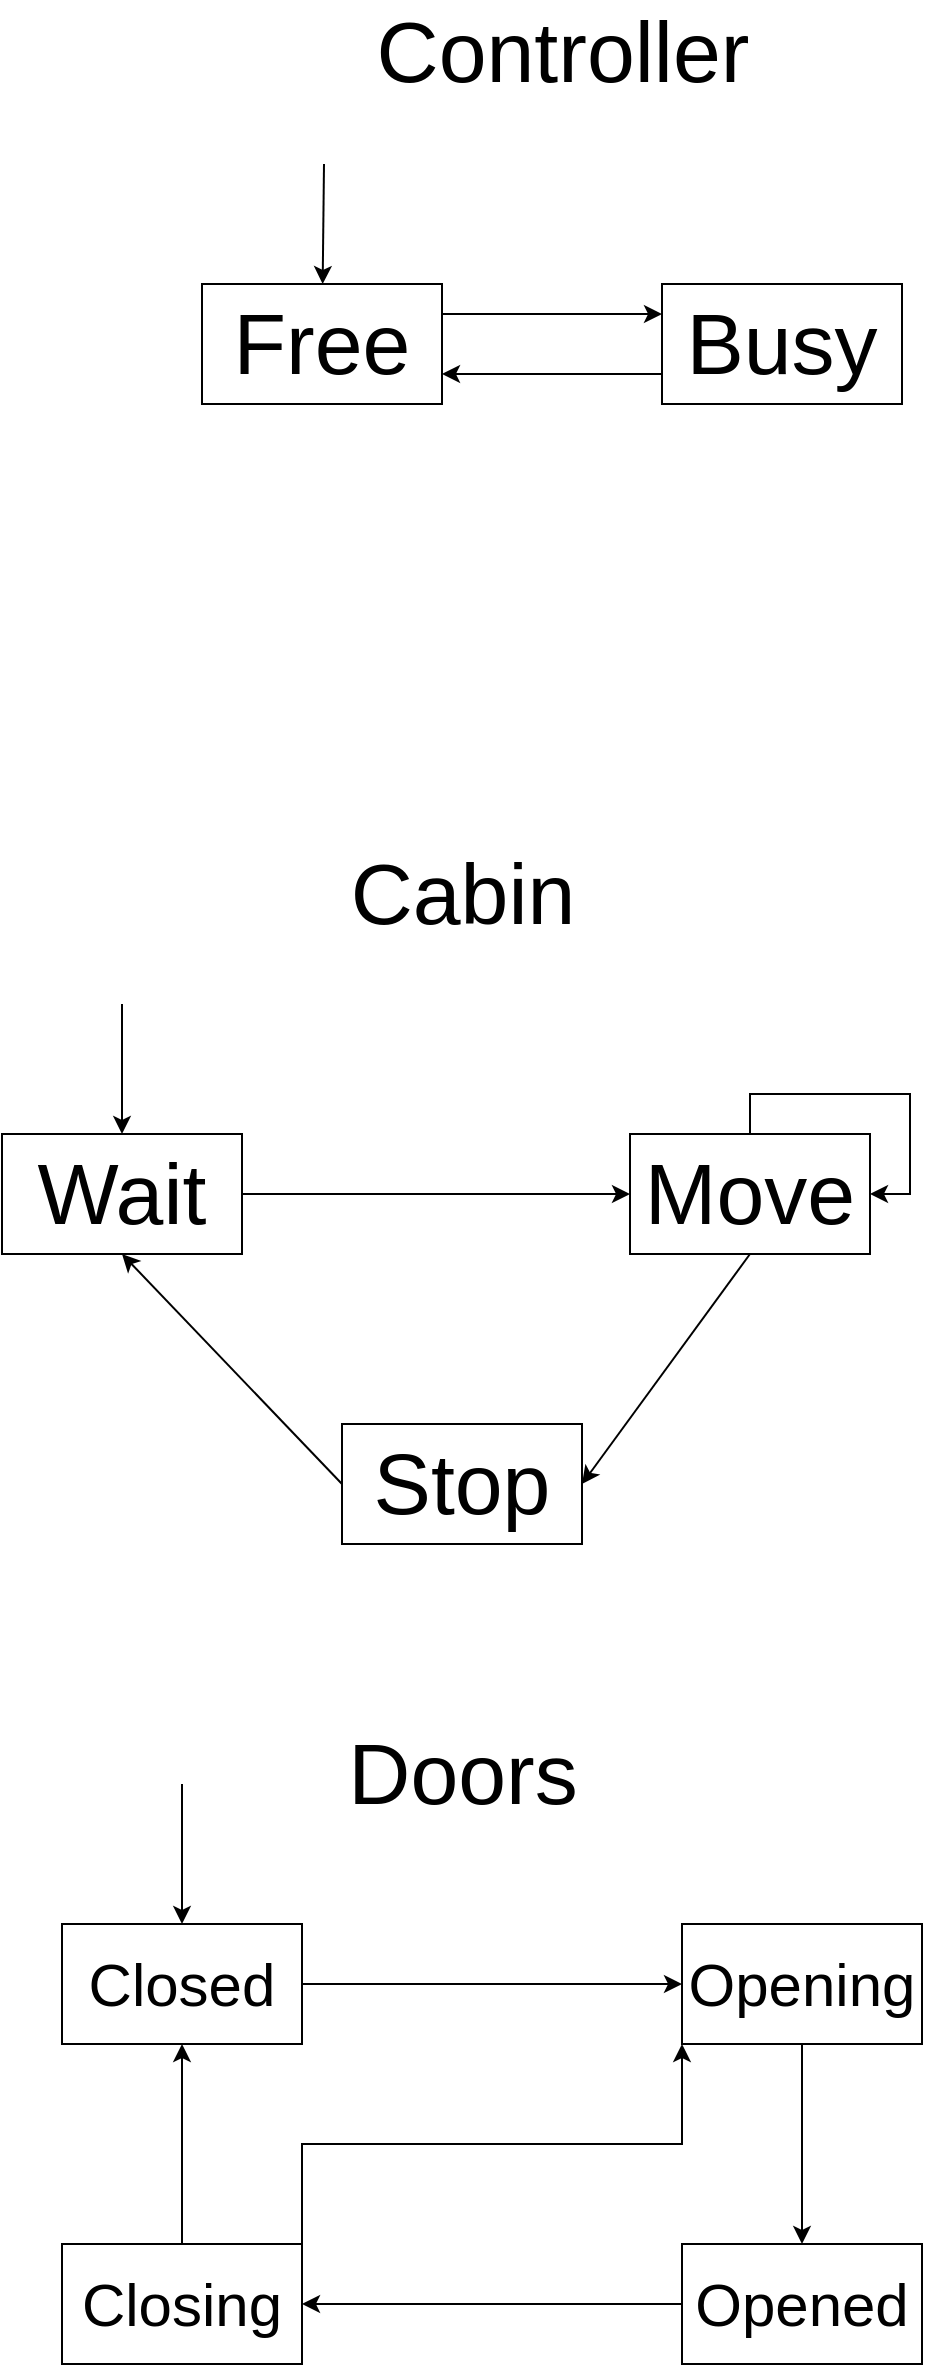 <mxfile version="13.1.14" type="device"><diagram id="fupgyfzpD4J1879KOA1N" name="Page-1"><mxGraphModel dx="1382" dy="1933" grid="1" gridSize="10" guides="1" tooltips="1" connect="1" arrows="1" fold="1" page="1" pageScale="1" pageWidth="827" pageHeight="1169" math="0" shadow="0"><root><mxCell id="0"/><mxCell id="1" parent="0"/><mxCell id="20x1G4Z7otm_dAEuGL1O-1" value="&lt;span style=&quot;font-size: 43px&quot;&gt;Controller&lt;br&gt;&lt;br&gt;&lt;/span&gt;" style="text;html=1;align=center;verticalAlign=middle;resizable=0;points=[];autosize=1;" vertex="1" parent="1"><mxGeometry x="280" y="-20" width="200" height="60" as="geometry"/></mxCell><mxCell id="20x1G4Z7otm_dAEuGL1O-3" value="&lt;font style=&quot;font-size: 43px&quot;&gt;Cabin&lt;/font&gt;" style="text;html=1;align=center;verticalAlign=middle;resizable=0;points=[];autosize=1;" vertex="1" parent="1"><mxGeometry x="265" y="390" width="130" height="30" as="geometry"/></mxCell><mxCell id="20x1G4Z7otm_dAEuGL1O-4" value="&lt;font style=&quot;font-size: 43px&quot;&gt;Doors&lt;/font&gt;" style="text;html=1;align=center;verticalAlign=middle;resizable=0;points=[];autosize=1;" vertex="1" parent="1"><mxGeometry x="265" y="830" width="130" height="30" as="geometry"/></mxCell><mxCell id="20x1G4Z7otm_dAEuGL1O-6" value="&lt;font style=&quot;font-size: 43px&quot;&gt;Wait&lt;/font&gt;" style="rounded=0;whiteSpace=wrap;html=1;" vertex="1" parent="1"><mxGeometry x="100" y="525" width="120" height="60" as="geometry"/></mxCell><mxCell id="20x1G4Z7otm_dAEuGL1O-8" value="&lt;font style=&quot;font-size: 43px&quot;&gt;Move&lt;/font&gt;" style="rounded=0;whiteSpace=wrap;html=1;" vertex="1" parent="1"><mxGeometry x="414" y="525" width="120" height="60" as="geometry"/></mxCell><mxCell id="20x1G4Z7otm_dAEuGL1O-9" value="&lt;font style=&quot;font-size: 43px&quot;&gt;Stop&lt;/font&gt;" style="rounded=0;whiteSpace=wrap;html=1;" vertex="1" parent="1"><mxGeometry x="270" y="670" width="120" height="60" as="geometry"/></mxCell><mxCell id="20x1G4Z7otm_dAEuGL1O-14" value="" style="endArrow=classic;html=1;entryX=0.5;entryY=0;entryDx=0;entryDy=0;" edge="1" parent="1" target="20x1G4Z7otm_dAEuGL1O-6"><mxGeometry width="50" height="50" relative="1" as="geometry"><mxPoint x="160" y="460" as="sourcePoint"/><mxPoint x="440" y="650" as="targetPoint"/></mxGeometry></mxCell><mxCell id="20x1G4Z7otm_dAEuGL1O-15" value="" style="endArrow=classic;html=1;exitX=1;exitY=0.5;exitDx=0;exitDy=0;entryX=0;entryY=0.5;entryDx=0;entryDy=0;" edge="1" parent="1" source="20x1G4Z7otm_dAEuGL1O-6" target="20x1G4Z7otm_dAEuGL1O-8"><mxGeometry width="50" height="50" relative="1" as="geometry"><mxPoint x="390" y="500" as="sourcePoint"/><mxPoint x="440" y="450" as="targetPoint"/></mxGeometry></mxCell><mxCell id="20x1G4Z7otm_dAEuGL1O-16" value="" style="endArrow=classic;html=1;exitX=0.5;exitY=1;exitDx=0;exitDy=0;entryX=1;entryY=0.5;entryDx=0;entryDy=0;" edge="1" parent="1" source="20x1G4Z7otm_dAEuGL1O-8" target="20x1G4Z7otm_dAEuGL1O-9"><mxGeometry width="50" height="50" relative="1" as="geometry"><mxPoint x="390" y="500" as="sourcePoint"/><mxPoint x="440" y="450" as="targetPoint"/></mxGeometry></mxCell><mxCell id="20x1G4Z7otm_dAEuGL1O-17" value="" style="endArrow=classic;html=1;exitX=0;exitY=0.5;exitDx=0;exitDy=0;entryX=0.5;entryY=1;entryDx=0;entryDy=0;" edge="1" parent="1" source="20x1G4Z7otm_dAEuGL1O-9" target="20x1G4Z7otm_dAEuGL1O-6"><mxGeometry width="50" height="50" relative="1" as="geometry"><mxPoint x="-70" y="620" as="sourcePoint"/><mxPoint x="-20" y="570" as="targetPoint"/></mxGeometry></mxCell><mxCell id="20x1G4Z7otm_dAEuGL1O-23" style="edgeStyle=orthogonalEdgeStyle;rounded=0;orthogonalLoop=1;jettySize=auto;html=1;exitX=1;exitY=0.5;exitDx=0;exitDy=0;entryX=0;entryY=0.5;entryDx=0;entryDy=0;" edge="1" parent="1" source="20x1G4Z7otm_dAEuGL1O-19" target="20x1G4Z7otm_dAEuGL1O-20"><mxGeometry relative="1" as="geometry"/></mxCell><mxCell id="20x1G4Z7otm_dAEuGL1O-19" value="&lt;font style=&quot;font-size: 30px&quot;&gt;Closed&lt;/font&gt;" style="rounded=0;whiteSpace=wrap;html=1;" vertex="1" parent="1"><mxGeometry x="130" y="920" width="120" height="60" as="geometry"/></mxCell><mxCell id="20x1G4Z7otm_dAEuGL1O-24" style="edgeStyle=orthogonalEdgeStyle;rounded=0;orthogonalLoop=1;jettySize=auto;html=1;exitX=0.5;exitY=1;exitDx=0;exitDy=0;entryX=0.5;entryY=0;entryDx=0;entryDy=0;" edge="1" parent="1" source="20x1G4Z7otm_dAEuGL1O-20" target="20x1G4Z7otm_dAEuGL1O-21"><mxGeometry relative="1" as="geometry"/></mxCell><mxCell id="20x1G4Z7otm_dAEuGL1O-20" value="&lt;font style=&quot;font-size: 30px&quot;&gt;Opening&lt;/font&gt;" style="rounded=0;whiteSpace=wrap;html=1;" vertex="1" parent="1"><mxGeometry x="440" y="920" width="120" height="60" as="geometry"/></mxCell><mxCell id="20x1G4Z7otm_dAEuGL1O-25" style="edgeStyle=orthogonalEdgeStyle;rounded=0;orthogonalLoop=1;jettySize=auto;html=1;exitX=0;exitY=0.5;exitDx=0;exitDy=0;entryX=1;entryY=0.5;entryDx=0;entryDy=0;" edge="1" parent="1" source="20x1G4Z7otm_dAEuGL1O-21" target="20x1G4Z7otm_dAEuGL1O-22"><mxGeometry relative="1" as="geometry"/></mxCell><mxCell id="20x1G4Z7otm_dAEuGL1O-21" value="&lt;font style=&quot;font-size: 30px&quot;&gt;Opened&lt;/font&gt;" style="rounded=0;whiteSpace=wrap;html=1;" vertex="1" parent="1"><mxGeometry x="440" y="1080" width="120" height="60" as="geometry"/></mxCell><mxCell id="20x1G4Z7otm_dAEuGL1O-26" style="edgeStyle=orthogonalEdgeStyle;rounded=0;orthogonalLoop=1;jettySize=auto;html=1;exitX=0.5;exitY=0;exitDx=0;exitDy=0;entryX=0.5;entryY=1;entryDx=0;entryDy=0;" edge="1" parent="1" source="20x1G4Z7otm_dAEuGL1O-22" target="20x1G4Z7otm_dAEuGL1O-19"><mxGeometry relative="1" as="geometry"/></mxCell><mxCell id="20x1G4Z7otm_dAEuGL1O-35" style="edgeStyle=orthogonalEdgeStyle;rounded=0;orthogonalLoop=1;jettySize=auto;html=1;exitX=1;exitY=0;exitDx=0;exitDy=0;entryX=0;entryY=1;entryDx=0;entryDy=0;" edge="1" parent="1" source="20x1G4Z7otm_dAEuGL1O-22" target="20x1G4Z7otm_dAEuGL1O-20"><mxGeometry relative="1" as="geometry"><Array as="points"><mxPoint x="250" y="1030"/><mxPoint x="440" y="1030"/></Array></mxGeometry></mxCell><mxCell id="20x1G4Z7otm_dAEuGL1O-22" value="&lt;font style=&quot;font-size: 30px&quot;&gt;Closing&lt;/font&gt;" style="rounded=0;whiteSpace=wrap;html=1;" vertex="1" parent="1"><mxGeometry x="130" y="1080" width="120" height="60" as="geometry"/></mxCell><mxCell id="20x1G4Z7otm_dAEuGL1O-27" value="" style="endArrow=classic;html=1;entryX=0.5;entryY=0;entryDx=0;entryDy=0;" edge="1" parent="1" target="20x1G4Z7otm_dAEuGL1O-19"><mxGeometry width="50" height="50" relative="1" as="geometry"><mxPoint x="190" y="850" as="sourcePoint"/><mxPoint x="440" y="950" as="targetPoint"/></mxGeometry></mxCell><mxCell id="20x1G4Z7otm_dAEuGL1O-33" style="edgeStyle=orthogonalEdgeStyle;rounded=0;orthogonalLoop=1;jettySize=auto;html=1;exitX=0;exitY=0.75;exitDx=0;exitDy=0;entryX=1;entryY=0.75;entryDx=0;entryDy=0;" edge="1" parent="1" source="20x1G4Z7otm_dAEuGL1O-28" target="20x1G4Z7otm_dAEuGL1O-29"><mxGeometry relative="1" as="geometry"/></mxCell><mxCell id="20x1G4Z7otm_dAEuGL1O-28" value="&lt;font style=&quot;font-size: 43px&quot;&gt;Busy&lt;/font&gt;" style="rounded=0;whiteSpace=wrap;html=1;" vertex="1" parent="1"><mxGeometry x="430" y="100" width="120" height="60" as="geometry"/></mxCell><mxCell id="20x1G4Z7otm_dAEuGL1O-32" style="edgeStyle=orthogonalEdgeStyle;rounded=0;orthogonalLoop=1;jettySize=auto;html=1;exitX=1;exitY=0.25;exitDx=0;exitDy=0;entryX=0;entryY=0.25;entryDx=0;entryDy=0;" edge="1" parent="1" source="20x1G4Z7otm_dAEuGL1O-29" target="20x1G4Z7otm_dAEuGL1O-28"><mxGeometry relative="1" as="geometry"/></mxCell><mxCell id="20x1G4Z7otm_dAEuGL1O-29" value="&lt;font style=&quot;font-size: 43px&quot;&gt;Free&lt;/font&gt;" style="rounded=0;whiteSpace=wrap;html=1;" vertex="1" parent="1"><mxGeometry x="200" y="100" width="120" height="60" as="geometry"/></mxCell><mxCell id="20x1G4Z7otm_dAEuGL1O-30" value="" style="endArrow=classic;html=1;" edge="1" parent="1" target="20x1G4Z7otm_dAEuGL1O-29"><mxGeometry width="50" height="50" relative="1" as="geometry"><mxPoint x="261" y="40" as="sourcePoint"/><mxPoint x="560" y="170" as="targetPoint"/></mxGeometry></mxCell><mxCell id="20x1G4Z7otm_dAEuGL1O-34" style="edgeStyle=orthogonalEdgeStyle;rounded=0;orthogonalLoop=1;jettySize=auto;html=1;exitX=0.5;exitY=0;exitDx=0;exitDy=0;entryX=1;entryY=0.5;entryDx=0;entryDy=0;" edge="1" parent="1" source="20x1G4Z7otm_dAEuGL1O-8" target="20x1G4Z7otm_dAEuGL1O-8"><mxGeometry relative="1" as="geometry"/></mxCell></root></mxGraphModel></diagram></mxfile>